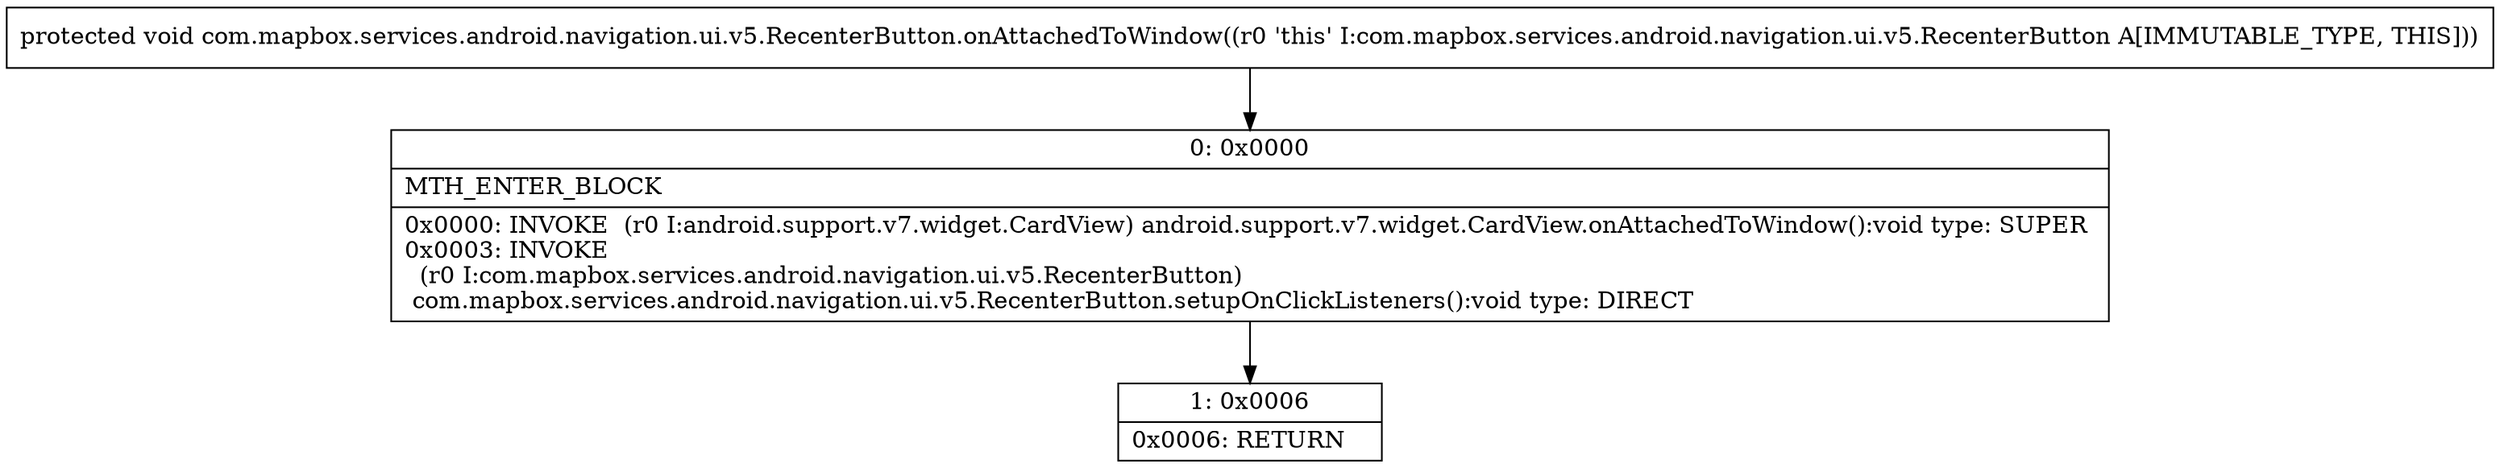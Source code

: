 digraph "CFG forcom.mapbox.services.android.navigation.ui.v5.RecenterButton.onAttachedToWindow()V" {
Node_0 [shape=record,label="{0\:\ 0x0000|MTH_ENTER_BLOCK\l|0x0000: INVOKE  (r0 I:android.support.v7.widget.CardView) android.support.v7.widget.CardView.onAttachedToWindow():void type: SUPER \l0x0003: INVOKE  \l  (r0 I:com.mapbox.services.android.navigation.ui.v5.RecenterButton)\l com.mapbox.services.android.navigation.ui.v5.RecenterButton.setupOnClickListeners():void type: DIRECT \l}"];
Node_1 [shape=record,label="{1\:\ 0x0006|0x0006: RETURN   \l}"];
MethodNode[shape=record,label="{protected void com.mapbox.services.android.navigation.ui.v5.RecenterButton.onAttachedToWindow((r0 'this' I:com.mapbox.services.android.navigation.ui.v5.RecenterButton A[IMMUTABLE_TYPE, THIS])) }"];
MethodNode -> Node_0;
Node_0 -> Node_1;
}

